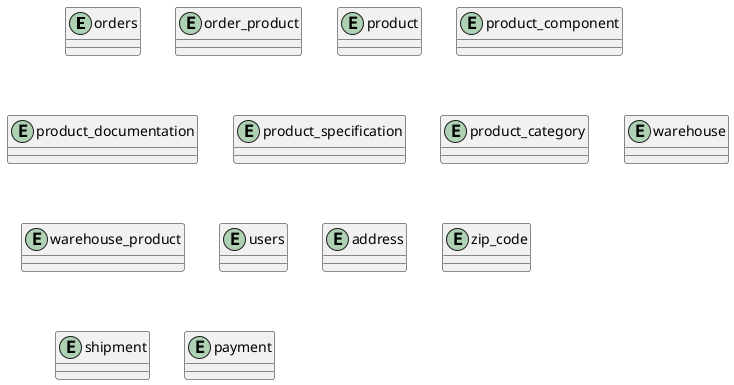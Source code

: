 @startuml
entity orders {}
entity order_product {}
entity product {}
entity product_component {}
entity product_documentation {}
entity product_specification
entity product_category {}
entity warehouse {}
entity warehouse_product {}
entity users {}
entity address {}
entity zip_code {}
entity shipment {}
entity payment {}
@enduml

/'
orders and users are reserved words in singular
'/
